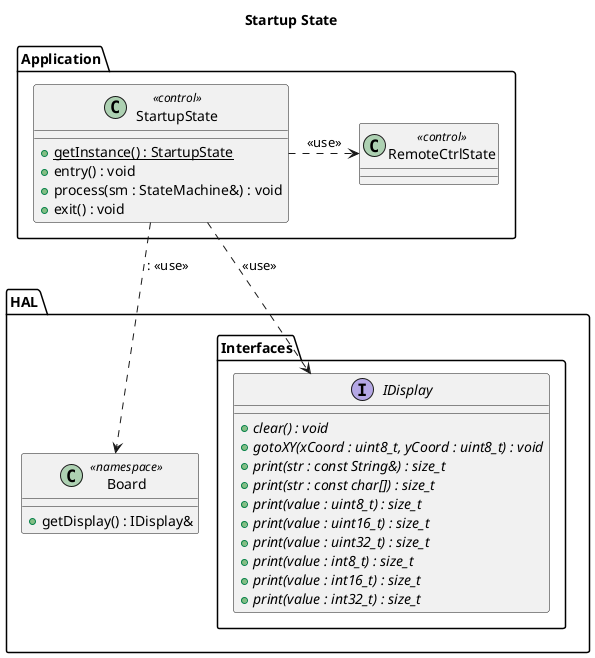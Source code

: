 @startuml RemoteControl StartupState

title Startup State

package "Application" as appLayer {

    class StartupState <<control>> {
        + {static} getInstance() : StartupState
        + entry() : void
        + process(sm : StateMachine&) : void
        + exit() : void
    }

    class RemoteCtrlState <<control>>

    StartupState .r.> RemoteCtrlState: <<use>>
}

package "HAL" as hal {

    package "Interfaces" as halInterfaces {
        interface IDisplay {
            + {abstract} clear() : void
            + {abstract} gotoXY(xCoord : uint8_t, yCoord : uint8_t) : void
            + {abstract} print(str : const String&) : size_t
            + {abstract} print(str : const char[]) : size_t
            + {abstract} print(value : uint8_t) : size_t
            + {abstract} print(value : uint16_t) : size_t
            + {abstract} print(value : uint32_t) : size_t
            + {abstract} print(value : int8_t) : size_t
            + {abstract} print(value : int16_t) : size_t
            + {abstract} print(value : int32_t) : size_t
        }
    }

    class Board << namespace >> {
        + getDisplay() : IDisplay&
    }
}

StartupState ..> IDisplay: <<use>>
StartupState ..> Board:: <<use>>

@enduml